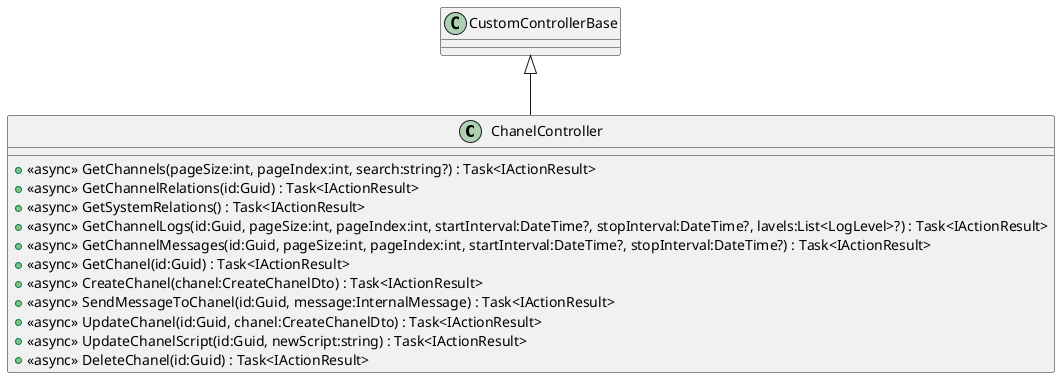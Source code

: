 @startuml
class ChanelController {
    + <<async>> GetChannels(pageSize:int, pageIndex:int, search:string?) : Task<IActionResult>
    + <<async>> GetChannelRelations(id:Guid) : Task<IActionResult>
    + <<async>> GetSystemRelations() : Task<IActionResult>
    + <<async>> GetChannelLogs(id:Guid, pageSize:int, pageIndex:int, startInterval:DateTime?, stopInterval:DateTime?, lavels:List<LogLevel>?) : Task<IActionResult>
    + <<async>> GetChannelMessages(id:Guid, pageSize:int, pageIndex:int, startInterval:DateTime?, stopInterval:DateTime?) : Task<IActionResult>
    + <<async>> GetChanel(id:Guid) : Task<IActionResult>
    + <<async>> CreateChanel(chanel:CreateChanelDto) : Task<IActionResult>
    + <<async>> SendMessageToChanel(id:Guid, message:InternalMessage) : Task<IActionResult>
    + <<async>> UpdateChanel(id:Guid, chanel:CreateChanelDto) : Task<IActionResult>
    + <<async>> UpdateChanelScript(id:Guid, newScript:string) : Task<IActionResult>
    + <<async>> DeleteChanel(id:Guid) : Task<IActionResult>
}
CustomControllerBase <|-- ChanelController
@enduml
